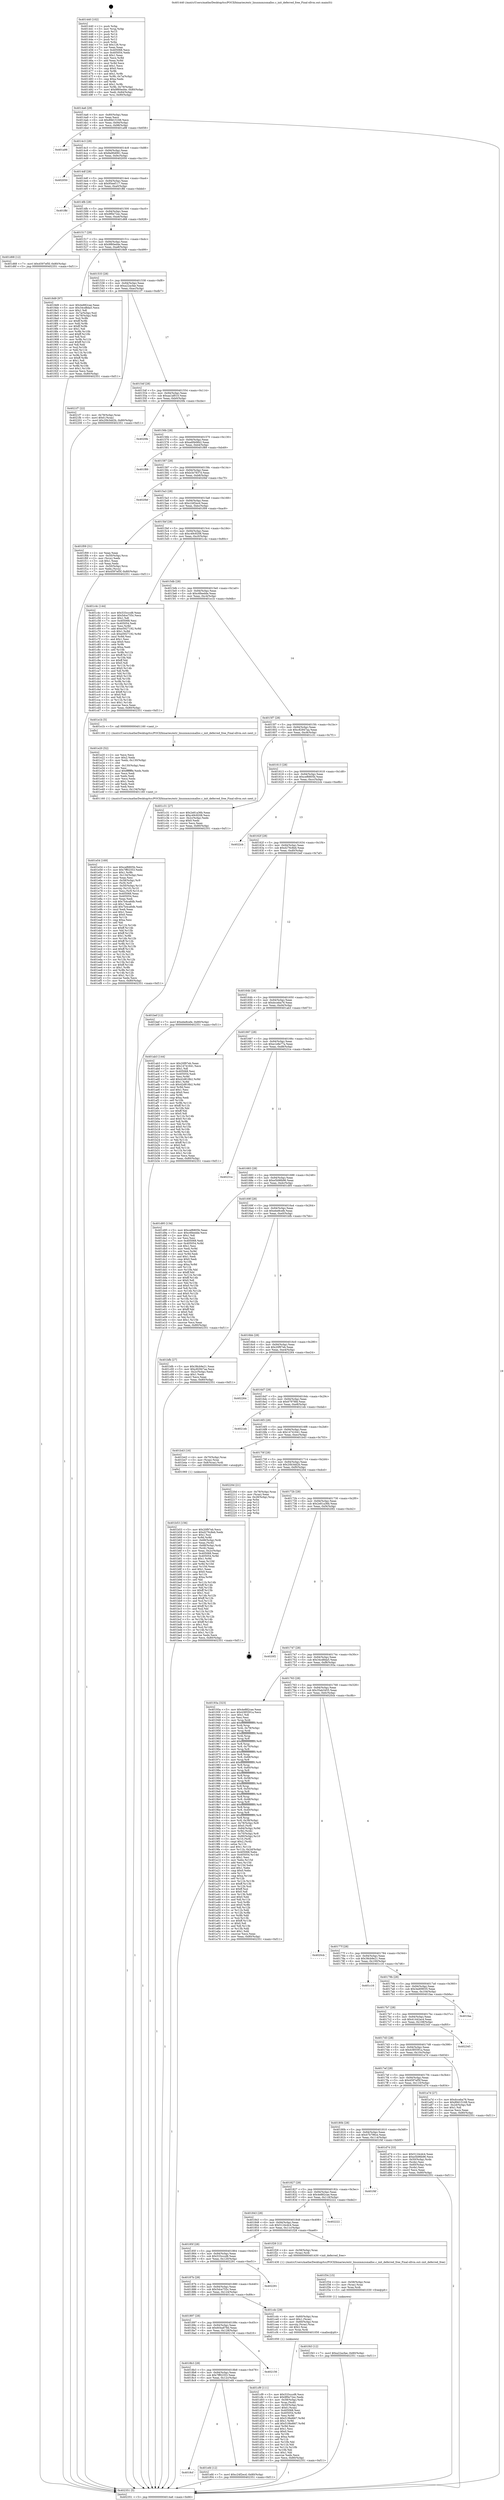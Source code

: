 digraph "0x401440" {
  label = "0x401440 (/mnt/c/Users/mathe/Desktop/tcc/POCII/binaries/extr_linuxmmzsmalloc.c_init_deferred_free_Final-ollvm.out::main(0))"
  labelloc = "t"
  node[shape=record]

  Entry [label="",width=0.3,height=0.3,shape=circle,fillcolor=black,style=filled]
  "0x4014a6" [label="{
     0x4014a6 [29]\l
     | [instrs]\l
     &nbsp;&nbsp;0x4014a6 \<+3\>: mov -0x80(%rbp),%eax\l
     &nbsp;&nbsp;0x4014a9 \<+2\>: mov %eax,%ecx\l
     &nbsp;&nbsp;0x4014ab \<+6\>: sub $0x89d15168,%ecx\l
     &nbsp;&nbsp;0x4014b1 \<+6\>: mov %eax,-0x94(%rbp)\l
     &nbsp;&nbsp;0x4014b7 \<+6\>: mov %ecx,-0x98(%rbp)\l
     &nbsp;&nbsp;0x4014bd \<+6\>: je 0000000000401a98 \<main+0x658\>\l
  }"]
  "0x401a98" [label="{
     0x401a98\l
  }", style=dashed]
  "0x4014c3" [label="{
     0x4014c3 [28]\l
     | [instrs]\l
     &nbsp;&nbsp;0x4014c3 \<+5\>: jmp 00000000004014c8 \<main+0x88\>\l
     &nbsp;&nbsp;0x4014c8 \<+6\>: mov -0x94(%rbp),%eax\l
     &nbsp;&nbsp;0x4014ce \<+5\>: sub $0x8a90d061,%eax\l
     &nbsp;&nbsp;0x4014d3 \<+6\>: mov %eax,-0x9c(%rbp)\l
     &nbsp;&nbsp;0x4014d9 \<+6\>: je 0000000000402050 \<main+0xc10\>\l
  }"]
  Exit [label="",width=0.3,height=0.3,shape=circle,fillcolor=black,style=filled,peripheries=2]
  "0x402050" [label="{
     0x402050\l
  }", style=dashed]
  "0x4014df" [label="{
     0x4014df [28]\l
     | [instrs]\l
     &nbsp;&nbsp;0x4014df \<+5\>: jmp 00000000004014e4 \<main+0xa4\>\l
     &nbsp;&nbsp;0x4014e4 \<+6\>: mov -0x94(%rbp),%eax\l
     &nbsp;&nbsp;0x4014ea \<+5\>: sub $0x95eef117,%eax\l
     &nbsp;&nbsp;0x4014ef \<+6\>: mov %eax,-0xa0(%rbp)\l
     &nbsp;&nbsp;0x4014f5 \<+6\>: je 0000000000401ffd \<main+0xbbd\>\l
  }"]
  "0x401f43" [label="{
     0x401f43 [12]\l
     | [instrs]\l
     &nbsp;&nbsp;0x401f43 \<+7\>: movl $0xa22acfae,-0x80(%rbp)\l
     &nbsp;&nbsp;0x401f4a \<+5\>: jmp 0000000000402351 \<main+0xf11\>\l
  }"]
  "0x401ffd" [label="{
     0x401ffd\l
  }", style=dashed]
  "0x4014fb" [label="{
     0x4014fb [28]\l
     | [instrs]\l
     &nbsp;&nbsp;0x4014fb \<+5\>: jmp 0000000000401500 \<main+0xc0\>\l
     &nbsp;&nbsp;0x401500 \<+6\>: mov -0x94(%rbp),%eax\l
     &nbsp;&nbsp;0x401506 \<+5\>: sub $0x9f0e72ec,%eax\l
     &nbsp;&nbsp;0x40150b \<+6\>: mov %eax,-0xa4(%rbp)\l
     &nbsp;&nbsp;0x401511 \<+6\>: je 0000000000401d68 \<main+0x928\>\l
  }"]
  "0x401f34" [label="{
     0x401f34 [15]\l
     | [instrs]\l
     &nbsp;&nbsp;0x401f34 \<+4\>: mov -0x58(%rbp),%rax\l
     &nbsp;&nbsp;0x401f38 \<+3\>: mov (%rax),%rax\l
     &nbsp;&nbsp;0x401f3b \<+3\>: mov %rax,%rdi\l
     &nbsp;&nbsp;0x401f3e \<+5\>: call 0000000000401030 \<free@plt\>\l
     | [calls]\l
     &nbsp;&nbsp;0x401030 \{1\} (unknown)\l
  }"]
  "0x401d68" [label="{
     0x401d68 [12]\l
     | [instrs]\l
     &nbsp;&nbsp;0x401d68 \<+7\>: movl $0x4597ef5f,-0x80(%rbp)\l
     &nbsp;&nbsp;0x401d6f \<+5\>: jmp 0000000000402351 \<main+0xf11\>\l
  }"]
  "0x401517" [label="{
     0x401517 [28]\l
     | [instrs]\l
     &nbsp;&nbsp;0x401517 \<+5\>: jmp 000000000040151c \<main+0xdc\>\l
     &nbsp;&nbsp;0x40151c \<+6\>: mov -0x94(%rbp),%eax\l
     &nbsp;&nbsp;0x401522 \<+5\>: sub $0x9f60ed4e,%eax\l
     &nbsp;&nbsp;0x401527 \<+6\>: mov %eax,-0xa8(%rbp)\l
     &nbsp;&nbsp;0x40152d \<+6\>: je 00000000004018d9 \<main+0x499\>\l
  }"]
  "0x4018cf" [label="{
     0x4018cf\l
  }", style=dashed]
  "0x4018d9" [label="{
     0x4018d9 [97]\l
     | [instrs]\l
     &nbsp;&nbsp;0x4018d9 \<+5\>: mov $0x4e882cae,%eax\l
     &nbsp;&nbsp;0x4018de \<+5\>: mov $0x34cd8da5,%ecx\l
     &nbsp;&nbsp;0x4018e3 \<+2\>: mov $0x1,%dl\l
     &nbsp;&nbsp;0x4018e5 \<+4\>: mov -0x7a(%rbp),%sil\l
     &nbsp;&nbsp;0x4018e9 \<+4\>: mov -0x79(%rbp),%dil\l
     &nbsp;&nbsp;0x4018ed \<+3\>: mov %sil,%r8b\l
     &nbsp;&nbsp;0x4018f0 \<+4\>: xor $0xff,%r8b\l
     &nbsp;&nbsp;0x4018f4 \<+3\>: mov %dil,%r9b\l
     &nbsp;&nbsp;0x4018f7 \<+4\>: xor $0xff,%r9b\l
     &nbsp;&nbsp;0x4018fb \<+3\>: xor $0x1,%dl\l
     &nbsp;&nbsp;0x4018fe \<+3\>: mov %r8b,%r10b\l
     &nbsp;&nbsp;0x401901 \<+4\>: and $0xff,%r10b\l
     &nbsp;&nbsp;0x401905 \<+3\>: and %dl,%sil\l
     &nbsp;&nbsp;0x401908 \<+3\>: mov %r9b,%r11b\l
     &nbsp;&nbsp;0x40190b \<+4\>: and $0xff,%r11b\l
     &nbsp;&nbsp;0x40190f \<+3\>: and %dl,%dil\l
     &nbsp;&nbsp;0x401912 \<+3\>: or %sil,%r10b\l
     &nbsp;&nbsp;0x401915 \<+3\>: or %dil,%r11b\l
     &nbsp;&nbsp;0x401918 \<+3\>: xor %r11b,%r10b\l
     &nbsp;&nbsp;0x40191b \<+3\>: or %r9b,%r8b\l
     &nbsp;&nbsp;0x40191e \<+4\>: xor $0xff,%r8b\l
     &nbsp;&nbsp;0x401922 \<+3\>: or $0x1,%dl\l
     &nbsp;&nbsp;0x401925 \<+3\>: and %dl,%r8b\l
     &nbsp;&nbsp;0x401928 \<+3\>: or %r8b,%r10b\l
     &nbsp;&nbsp;0x40192b \<+4\>: test $0x1,%r10b\l
     &nbsp;&nbsp;0x40192f \<+3\>: cmovne %ecx,%eax\l
     &nbsp;&nbsp;0x401932 \<+3\>: mov %eax,-0x80(%rbp)\l
     &nbsp;&nbsp;0x401935 \<+5\>: jmp 0000000000402351 \<main+0xf11\>\l
  }"]
  "0x401533" [label="{
     0x401533 [28]\l
     | [instrs]\l
     &nbsp;&nbsp;0x401533 \<+5\>: jmp 0000000000401538 \<main+0xf8\>\l
     &nbsp;&nbsp;0x401538 \<+6\>: mov -0x94(%rbp),%eax\l
     &nbsp;&nbsp;0x40153e \<+5\>: sub $0xa22acfae,%eax\l
     &nbsp;&nbsp;0x401543 \<+6\>: mov %eax,-0xac(%rbp)\l
     &nbsp;&nbsp;0x401549 \<+6\>: je 00000000004021f7 \<main+0xdb7\>\l
  }"]
  "0x402351" [label="{
     0x402351 [5]\l
     | [instrs]\l
     &nbsp;&nbsp;0x402351 \<+5\>: jmp 00000000004014a6 \<main+0x66\>\l
  }"]
  "0x401440" [label="{
     0x401440 [102]\l
     | [instrs]\l
     &nbsp;&nbsp;0x401440 \<+1\>: push %rbp\l
     &nbsp;&nbsp;0x401441 \<+3\>: mov %rsp,%rbp\l
     &nbsp;&nbsp;0x401444 \<+2\>: push %r15\l
     &nbsp;&nbsp;0x401446 \<+2\>: push %r14\l
     &nbsp;&nbsp;0x401448 \<+2\>: push %r13\l
     &nbsp;&nbsp;0x40144a \<+2\>: push %r12\l
     &nbsp;&nbsp;0x40144c \<+1\>: push %rbx\l
     &nbsp;&nbsp;0x40144d \<+7\>: sub $0x128,%rsp\l
     &nbsp;&nbsp;0x401454 \<+2\>: xor %eax,%eax\l
     &nbsp;&nbsp;0x401456 \<+7\>: mov 0x405068,%ecx\l
     &nbsp;&nbsp;0x40145d \<+7\>: mov 0x405054,%edx\l
     &nbsp;&nbsp;0x401464 \<+3\>: sub $0x1,%eax\l
     &nbsp;&nbsp;0x401467 \<+3\>: mov %ecx,%r8d\l
     &nbsp;&nbsp;0x40146a \<+3\>: add %eax,%r8d\l
     &nbsp;&nbsp;0x40146d \<+4\>: imul %r8d,%ecx\l
     &nbsp;&nbsp;0x401471 \<+3\>: and $0x1,%ecx\l
     &nbsp;&nbsp;0x401474 \<+3\>: cmp $0x0,%ecx\l
     &nbsp;&nbsp;0x401477 \<+4\>: sete %r9b\l
     &nbsp;&nbsp;0x40147b \<+4\>: and $0x1,%r9b\l
     &nbsp;&nbsp;0x40147f \<+4\>: mov %r9b,-0x7a(%rbp)\l
     &nbsp;&nbsp;0x401483 \<+3\>: cmp $0xa,%edx\l
     &nbsp;&nbsp;0x401486 \<+4\>: setl %r9b\l
     &nbsp;&nbsp;0x40148a \<+4\>: and $0x1,%r9b\l
     &nbsp;&nbsp;0x40148e \<+4\>: mov %r9b,-0x79(%rbp)\l
     &nbsp;&nbsp;0x401492 \<+7\>: movl $0x9f60ed4e,-0x80(%rbp)\l
     &nbsp;&nbsp;0x401499 \<+6\>: mov %edi,-0x84(%rbp)\l
     &nbsp;&nbsp;0x40149f \<+7\>: mov %rsi,-0x90(%rbp)\l
  }"]
  "0x401efd" [label="{
     0x401efd [12]\l
     | [instrs]\l
     &nbsp;&nbsp;0x401efd \<+7\>: movl $0xc24f2ecd,-0x80(%rbp)\l
     &nbsp;&nbsp;0x401f04 \<+5\>: jmp 0000000000402351 \<main+0xf11\>\l
  }"]
  "0x4021f7" [label="{
     0x4021f7 [22]\l
     | [instrs]\l
     &nbsp;&nbsp;0x4021f7 \<+4\>: mov -0x78(%rbp),%rax\l
     &nbsp;&nbsp;0x4021fb \<+6\>: movl $0x0,(%rax)\l
     &nbsp;&nbsp;0x402201 \<+7\>: movl $0x20b3dd2b,-0x80(%rbp)\l
     &nbsp;&nbsp;0x402208 \<+5\>: jmp 0000000000402351 \<main+0xf11\>\l
  }"]
  "0x40154f" [label="{
     0x40154f [28]\l
     | [instrs]\l
     &nbsp;&nbsp;0x40154f \<+5\>: jmp 0000000000401554 \<main+0x114\>\l
     &nbsp;&nbsp;0x401554 \<+6\>: mov -0x94(%rbp),%eax\l
     &nbsp;&nbsp;0x40155a \<+5\>: sub $0xaa1af010,%eax\l
     &nbsp;&nbsp;0x40155f \<+6\>: mov %eax,-0xb0(%rbp)\l
     &nbsp;&nbsp;0x401565 \<+6\>: je 00000000004020fe \<main+0xcbe\>\l
  }"]
  "0x4018b3" [label="{
     0x4018b3 [28]\l
     | [instrs]\l
     &nbsp;&nbsp;0x4018b3 \<+5\>: jmp 00000000004018b8 \<main+0x478\>\l
     &nbsp;&nbsp;0x4018b8 \<+6\>: mov -0x94(%rbp),%eax\l
     &nbsp;&nbsp;0x4018be \<+5\>: sub $0x7ff02353,%eax\l
     &nbsp;&nbsp;0x4018c3 \<+6\>: mov %eax,-0x12c(%rbp)\l
     &nbsp;&nbsp;0x4018c9 \<+6\>: je 0000000000401efd \<main+0xabd\>\l
  }"]
  "0x4020fe" [label="{
     0x4020fe\l
  }", style=dashed]
  "0x40156b" [label="{
     0x40156b [28]\l
     | [instrs]\l
     &nbsp;&nbsp;0x40156b \<+5\>: jmp 0000000000401570 \<main+0x130\>\l
     &nbsp;&nbsp;0x401570 \<+6\>: mov -0x94(%rbp),%eax\l
     &nbsp;&nbsp;0x401576 \<+5\>: sub $0xad0b06b2,%eax\l
     &nbsp;&nbsp;0x40157b \<+6\>: mov %eax,-0xb4(%rbp)\l
     &nbsp;&nbsp;0x401581 \<+6\>: je 0000000000401f89 \<main+0xb49\>\l
  }"]
  "0x402156" [label="{
     0x402156\l
  }", style=dashed]
  "0x401f89" [label="{
     0x401f89\l
  }", style=dashed]
  "0x401587" [label="{
     0x401587 [28]\l
     | [instrs]\l
     &nbsp;&nbsp;0x401587 \<+5\>: jmp 000000000040158c \<main+0x14c\>\l
     &nbsp;&nbsp;0x40158c \<+6\>: mov -0x94(%rbp),%eax\l
     &nbsp;&nbsp;0x401592 \<+5\>: sub $0xb3e7837d,%eax\l
     &nbsp;&nbsp;0x401597 \<+6\>: mov %eax,-0xb8(%rbp)\l
     &nbsp;&nbsp;0x40159d \<+6\>: je 00000000004020bf \<main+0xc7f\>\l
  }"]
  "0x401e54" [label="{
     0x401e54 [169]\l
     | [instrs]\l
     &nbsp;&nbsp;0x401e54 \<+5\>: mov $0xcef6805b,%ecx\l
     &nbsp;&nbsp;0x401e59 \<+5\>: mov $0x7ff02353,%edx\l
     &nbsp;&nbsp;0x401e5e \<+3\>: mov $0x1,%r8b\l
     &nbsp;&nbsp;0x401e61 \<+6\>: mov -0x134(%rbp),%esi\l
     &nbsp;&nbsp;0x401e67 \<+3\>: imul %eax,%esi\l
     &nbsp;&nbsp;0x401e6a \<+4\>: mov -0x58(%rbp),%r9\l
     &nbsp;&nbsp;0x401e6e \<+3\>: mov (%r9),%r9\l
     &nbsp;&nbsp;0x401e71 \<+4\>: mov -0x50(%rbp),%r10\l
     &nbsp;&nbsp;0x401e75 \<+3\>: movslq (%r10),%r10\l
     &nbsp;&nbsp;0x401e78 \<+4\>: mov %esi,(%r9,%r10,4)\l
     &nbsp;&nbsp;0x401e7c \<+7\>: mov 0x405068,%eax\l
     &nbsp;&nbsp;0x401e83 \<+7\>: mov 0x405054,%esi\l
     &nbsp;&nbsp;0x401e8a \<+2\>: mov %eax,%edi\l
     &nbsp;&nbsp;0x401e8c \<+6\>: sub $0x7b4ca6db,%edi\l
     &nbsp;&nbsp;0x401e92 \<+3\>: sub $0x1,%edi\l
     &nbsp;&nbsp;0x401e95 \<+6\>: add $0x7b4ca6db,%edi\l
     &nbsp;&nbsp;0x401e9b \<+3\>: imul %edi,%eax\l
     &nbsp;&nbsp;0x401e9e \<+3\>: and $0x1,%eax\l
     &nbsp;&nbsp;0x401ea1 \<+3\>: cmp $0x0,%eax\l
     &nbsp;&nbsp;0x401ea4 \<+4\>: sete %r11b\l
     &nbsp;&nbsp;0x401ea8 \<+3\>: cmp $0xa,%esi\l
     &nbsp;&nbsp;0x401eab \<+3\>: setl %bl\l
     &nbsp;&nbsp;0x401eae \<+3\>: mov %r11b,%r14b\l
     &nbsp;&nbsp;0x401eb1 \<+4\>: xor $0xff,%r14b\l
     &nbsp;&nbsp;0x401eb5 \<+3\>: mov %bl,%r15b\l
     &nbsp;&nbsp;0x401eb8 \<+4\>: xor $0xff,%r15b\l
     &nbsp;&nbsp;0x401ebc \<+4\>: xor $0x1,%r8b\l
     &nbsp;&nbsp;0x401ec0 \<+3\>: mov %r14b,%r12b\l
     &nbsp;&nbsp;0x401ec3 \<+4\>: and $0xff,%r12b\l
     &nbsp;&nbsp;0x401ec7 \<+3\>: and %r8b,%r11b\l
     &nbsp;&nbsp;0x401eca \<+3\>: mov %r15b,%r13b\l
     &nbsp;&nbsp;0x401ecd \<+4\>: and $0xff,%r13b\l
     &nbsp;&nbsp;0x401ed1 \<+3\>: and %r8b,%bl\l
     &nbsp;&nbsp;0x401ed4 \<+3\>: or %r11b,%r12b\l
     &nbsp;&nbsp;0x401ed7 \<+3\>: or %bl,%r13b\l
     &nbsp;&nbsp;0x401eda \<+3\>: xor %r13b,%r12b\l
     &nbsp;&nbsp;0x401edd \<+3\>: or %r15b,%r14b\l
     &nbsp;&nbsp;0x401ee0 \<+4\>: xor $0xff,%r14b\l
     &nbsp;&nbsp;0x401ee4 \<+4\>: or $0x1,%r8b\l
     &nbsp;&nbsp;0x401ee8 \<+3\>: and %r8b,%r14b\l
     &nbsp;&nbsp;0x401eeb \<+3\>: or %r14b,%r12b\l
     &nbsp;&nbsp;0x401eee \<+4\>: test $0x1,%r12b\l
     &nbsp;&nbsp;0x401ef2 \<+3\>: cmovne %edx,%ecx\l
     &nbsp;&nbsp;0x401ef5 \<+3\>: mov %ecx,-0x80(%rbp)\l
     &nbsp;&nbsp;0x401ef8 \<+5\>: jmp 0000000000402351 \<main+0xf11\>\l
  }"]
  "0x4020bf" [label="{
     0x4020bf\l
  }", style=dashed]
  "0x4015a3" [label="{
     0x4015a3 [28]\l
     | [instrs]\l
     &nbsp;&nbsp;0x4015a3 \<+5\>: jmp 00000000004015a8 \<main+0x168\>\l
     &nbsp;&nbsp;0x4015a8 \<+6\>: mov -0x94(%rbp),%eax\l
     &nbsp;&nbsp;0x4015ae \<+5\>: sub $0xc24f2ecd,%eax\l
     &nbsp;&nbsp;0x4015b3 \<+6\>: mov %eax,-0xbc(%rbp)\l
     &nbsp;&nbsp;0x4015b9 \<+6\>: je 0000000000401f09 \<main+0xac9\>\l
  }"]
  "0x401e20" [label="{
     0x401e20 [52]\l
     | [instrs]\l
     &nbsp;&nbsp;0x401e20 \<+2\>: xor %ecx,%ecx\l
     &nbsp;&nbsp;0x401e22 \<+5\>: mov $0x2,%edx\l
     &nbsp;&nbsp;0x401e27 \<+6\>: mov %edx,-0x130(%rbp)\l
     &nbsp;&nbsp;0x401e2d \<+1\>: cltd\l
     &nbsp;&nbsp;0x401e2e \<+6\>: mov -0x130(%rbp),%esi\l
     &nbsp;&nbsp;0x401e34 \<+2\>: idiv %esi\l
     &nbsp;&nbsp;0x401e36 \<+6\>: imul $0xfffffffe,%edx,%edx\l
     &nbsp;&nbsp;0x401e3c \<+2\>: mov %ecx,%edi\l
     &nbsp;&nbsp;0x401e3e \<+2\>: sub %edx,%edi\l
     &nbsp;&nbsp;0x401e40 \<+2\>: mov %ecx,%edx\l
     &nbsp;&nbsp;0x401e42 \<+3\>: sub $0x1,%edx\l
     &nbsp;&nbsp;0x401e45 \<+2\>: add %edx,%edi\l
     &nbsp;&nbsp;0x401e47 \<+2\>: sub %edi,%ecx\l
     &nbsp;&nbsp;0x401e49 \<+6\>: mov %ecx,-0x134(%rbp)\l
     &nbsp;&nbsp;0x401e4f \<+5\>: call 0000000000401160 \<next_i\>\l
     | [calls]\l
     &nbsp;&nbsp;0x401160 \{1\} (/mnt/c/Users/mathe/Desktop/tcc/POCII/binaries/extr_linuxmmzsmalloc.c_init_deferred_free_Final-ollvm.out::next_i)\l
  }"]
  "0x401f09" [label="{
     0x401f09 [31]\l
     | [instrs]\l
     &nbsp;&nbsp;0x401f09 \<+2\>: xor %eax,%eax\l
     &nbsp;&nbsp;0x401f0b \<+4\>: mov -0x50(%rbp),%rcx\l
     &nbsp;&nbsp;0x401f0f \<+2\>: mov (%rcx),%edx\l
     &nbsp;&nbsp;0x401f11 \<+3\>: sub $0x1,%eax\l
     &nbsp;&nbsp;0x401f14 \<+2\>: sub %eax,%edx\l
     &nbsp;&nbsp;0x401f16 \<+4\>: mov -0x50(%rbp),%rcx\l
     &nbsp;&nbsp;0x401f1a \<+2\>: mov %edx,(%rcx)\l
     &nbsp;&nbsp;0x401f1c \<+7\>: movl $0x4597ef5f,-0x80(%rbp)\l
     &nbsp;&nbsp;0x401f23 \<+5\>: jmp 0000000000402351 \<main+0xf11\>\l
  }"]
  "0x4015bf" [label="{
     0x4015bf [28]\l
     | [instrs]\l
     &nbsp;&nbsp;0x4015bf \<+5\>: jmp 00000000004015c4 \<main+0x184\>\l
     &nbsp;&nbsp;0x4015c4 \<+6\>: mov -0x94(%rbp),%eax\l
     &nbsp;&nbsp;0x4015ca \<+5\>: sub $0xc49c9208,%eax\l
     &nbsp;&nbsp;0x4015cf \<+6\>: mov %eax,-0xc0(%rbp)\l
     &nbsp;&nbsp;0x4015d5 \<+6\>: je 0000000000401c4c \<main+0x80c\>\l
  }"]
  "0x401cf9" [label="{
     0x401cf9 [111]\l
     | [instrs]\l
     &nbsp;&nbsp;0x401cf9 \<+5\>: mov $0x533cccd8,%ecx\l
     &nbsp;&nbsp;0x401cfe \<+5\>: mov $0x9f0e72ec,%edx\l
     &nbsp;&nbsp;0x401d03 \<+4\>: mov -0x58(%rbp),%rdi\l
     &nbsp;&nbsp;0x401d07 \<+3\>: mov %rax,(%rdi)\l
     &nbsp;&nbsp;0x401d0a \<+4\>: mov -0x50(%rbp),%rax\l
     &nbsp;&nbsp;0x401d0e \<+6\>: movl $0x0,(%rax)\l
     &nbsp;&nbsp;0x401d14 \<+7\>: mov 0x405068,%esi\l
     &nbsp;&nbsp;0x401d1b \<+8\>: mov 0x405054,%r8d\l
     &nbsp;&nbsp;0x401d23 \<+3\>: mov %esi,%r9d\l
     &nbsp;&nbsp;0x401d26 \<+7\>: sub $0x519bd667,%r9d\l
     &nbsp;&nbsp;0x401d2d \<+4\>: sub $0x1,%r9d\l
     &nbsp;&nbsp;0x401d31 \<+7\>: add $0x519bd667,%r9d\l
     &nbsp;&nbsp;0x401d38 \<+4\>: imul %r9d,%esi\l
     &nbsp;&nbsp;0x401d3c \<+3\>: and $0x1,%esi\l
     &nbsp;&nbsp;0x401d3f \<+3\>: cmp $0x0,%esi\l
     &nbsp;&nbsp;0x401d42 \<+4\>: sete %r10b\l
     &nbsp;&nbsp;0x401d46 \<+4\>: cmp $0xa,%r8d\l
     &nbsp;&nbsp;0x401d4a \<+4\>: setl %r11b\l
     &nbsp;&nbsp;0x401d4e \<+3\>: mov %r10b,%bl\l
     &nbsp;&nbsp;0x401d51 \<+3\>: and %r11b,%bl\l
     &nbsp;&nbsp;0x401d54 \<+3\>: xor %r11b,%r10b\l
     &nbsp;&nbsp;0x401d57 \<+3\>: or %r10b,%bl\l
     &nbsp;&nbsp;0x401d5a \<+3\>: test $0x1,%bl\l
     &nbsp;&nbsp;0x401d5d \<+3\>: cmovne %edx,%ecx\l
     &nbsp;&nbsp;0x401d60 \<+3\>: mov %ecx,-0x80(%rbp)\l
     &nbsp;&nbsp;0x401d63 \<+5\>: jmp 0000000000402351 \<main+0xf11\>\l
  }"]
  "0x401c4c" [label="{
     0x401c4c [144]\l
     | [instrs]\l
     &nbsp;&nbsp;0x401c4c \<+5\>: mov $0x533cccd8,%eax\l
     &nbsp;&nbsp;0x401c51 \<+5\>: mov $0x5dce755c,%ecx\l
     &nbsp;&nbsp;0x401c56 \<+2\>: mov $0x1,%dl\l
     &nbsp;&nbsp;0x401c58 \<+7\>: mov 0x405068,%esi\l
     &nbsp;&nbsp;0x401c5f \<+7\>: mov 0x405054,%edi\l
     &nbsp;&nbsp;0x401c66 \<+3\>: mov %esi,%r8d\l
     &nbsp;&nbsp;0x401c69 \<+7\>: add $0xe5927192,%r8d\l
     &nbsp;&nbsp;0x401c70 \<+4\>: sub $0x1,%r8d\l
     &nbsp;&nbsp;0x401c74 \<+7\>: sub $0xe5927192,%r8d\l
     &nbsp;&nbsp;0x401c7b \<+4\>: imul %r8d,%esi\l
     &nbsp;&nbsp;0x401c7f \<+3\>: and $0x1,%esi\l
     &nbsp;&nbsp;0x401c82 \<+3\>: cmp $0x0,%esi\l
     &nbsp;&nbsp;0x401c85 \<+4\>: sete %r9b\l
     &nbsp;&nbsp;0x401c89 \<+3\>: cmp $0xa,%edi\l
     &nbsp;&nbsp;0x401c8c \<+4\>: setl %r10b\l
     &nbsp;&nbsp;0x401c90 \<+3\>: mov %r9b,%r11b\l
     &nbsp;&nbsp;0x401c93 \<+4\>: xor $0xff,%r11b\l
     &nbsp;&nbsp;0x401c97 \<+3\>: mov %r10b,%bl\l
     &nbsp;&nbsp;0x401c9a \<+3\>: xor $0xff,%bl\l
     &nbsp;&nbsp;0x401c9d \<+3\>: xor $0x0,%dl\l
     &nbsp;&nbsp;0x401ca0 \<+3\>: mov %r11b,%r14b\l
     &nbsp;&nbsp;0x401ca3 \<+4\>: and $0x0,%r14b\l
     &nbsp;&nbsp;0x401ca7 \<+3\>: and %dl,%r9b\l
     &nbsp;&nbsp;0x401caa \<+3\>: mov %bl,%r15b\l
     &nbsp;&nbsp;0x401cad \<+4\>: and $0x0,%r15b\l
     &nbsp;&nbsp;0x401cb1 \<+3\>: and %dl,%r10b\l
     &nbsp;&nbsp;0x401cb4 \<+3\>: or %r9b,%r14b\l
     &nbsp;&nbsp;0x401cb7 \<+3\>: or %r10b,%r15b\l
     &nbsp;&nbsp;0x401cba \<+3\>: xor %r15b,%r14b\l
     &nbsp;&nbsp;0x401cbd \<+3\>: or %bl,%r11b\l
     &nbsp;&nbsp;0x401cc0 \<+4\>: xor $0xff,%r11b\l
     &nbsp;&nbsp;0x401cc4 \<+3\>: or $0x0,%dl\l
     &nbsp;&nbsp;0x401cc7 \<+3\>: and %dl,%r11b\l
     &nbsp;&nbsp;0x401cca \<+3\>: or %r11b,%r14b\l
     &nbsp;&nbsp;0x401ccd \<+4\>: test $0x1,%r14b\l
     &nbsp;&nbsp;0x401cd1 \<+3\>: cmovne %ecx,%eax\l
     &nbsp;&nbsp;0x401cd4 \<+3\>: mov %eax,-0x80(%rbp)\l
     &nbsp;&nbsp;0x401cd7 \<+5\>: jmp 0000000000402351 \<main+0xf11\>\l
  }"]
  "0x4015db" [label="{
     0x4015db [28]\l
     | [instrs]\l
     &nbsp;&nbsp;0x4015db \<+5\>: jmp 00000000004015e0 \<main+0x1a0\>\l
     &nbsp;&nbsp;0x4015e0 \<+6\>: mov -0x94(%rbp),%eax\l
     &nbsp;&nbsp;0x4015e6 \<+5\>: sub $0xc6feedde,%eax\l
     &nbsp;&nbsp;0x4015eb \<+6\>: mov %eax,-0xc4(%rbp)\l
     &nbsp;&nbsp;0x4015f1 \<+6\>: je 0000000000401e1b \<main+0x9db\>\l
  }"]
  "0x401897" [label="{
     0x401897 [28]\l
     | [instrs]\l
     &nbsp;&nbsp;0x401897 \<+5\>: jmp 000000000040189c \<main+0x45c\>\l
     &nbsp;&nbsp;0x40189c \<+6\>: mov -0x94(%rbp),%eax\l
     &nbsp;&nbsp;0x4018a2 \<+5\>: sub $0x604a878d,%eax\l
     &nbsp;&nbsp;0x4018a7 \<+6\>: mov %eax,-0x128(%rbp)\l
     &nbsp;&nbsp;0x4018ad \<+6\>: je 0000000000402156 \<main+0xd16\>\l
  }"]
  "0x401e1b" [label="{
     0x401e1b [5]\l
     | [instrs]\l
     &nbsp;&nbsp;0x401e1b \<+5\>: call 0000000000401160 \<next_i\>\l
     | [calls]\l
     &nbsp;&nbsp;0x401160 \{1\} (/mnt/c/Users/mathe/Desktop/tcc/POCII/binaries/extr_linuxmmzsmalloc.c_init_deferred_free_Final-ollvm.out::next_i)\l
  }"]
  "0x4015f7" [label="{
     0x4015f7 [28]\l
     | [instrs]\l
     &nbsp;&nbsp;0x4015f7 \<+5\>: jmp 00000000004015fc \<main+0x1bc\>\l
     &nbsp;&nbsp;0x4015fc \<+6\>: mov -0x94(%rbp),%eax\l
     &nbsp;&nbsp;0x401602 \<+5\>: sub $0xc82947aa,%eax\l
     &nbsp;&nbsp;0x401607 \<+6\>: mov %eax,-0xc8(%rbp)\l
     &nbsp;&nbsp;0x40160d \<+6\>: je 0000000000401c31 \<main+0x7f1\>\l
  }"]
  "0x401cdc" [label="{
     0x401cdc [29]\l
     | [instrs]\l
     &nbsp;&nbsp;0x401cdc \<+4\>: mov -0x60(%rbp),%rax\l
     &nbsp;&nbsp;0x401ce0 \<+6\>: movl $0x1,(%rax)\l
     &nbsp;&nbsp;0x401ce6 \<+4\>: mov -0x60(%rbp),%rax\l
     &nbsp;&nbsp;0x401cea \<+3\>: movslq (%rax),%rax\l
     &nbsp;&nbsp;0x401ced \<+4\>: shl $0x2,%rax\l
     &nbsp;&nbsp;0x401cf1 \<+3\>: mov %rax,%rdi\l
     &nbsp;&nbsp;0x401cf4 \<+5\>: call 0000000000401050 \<malloc@plt\>\l
     | [calls]\l
     &nbsp;&nbsp;0x401050 \{1\} (unknown)\l
  }"]
  "0x401c31" [label="{
     0x401c31 [27]\l
     | [instrs]\l
     &nbsp;&nbsp;0x401c31 \<+5\>: mov $0x2e81a36b,%eax\l
     &nbsp;&nbsp;0x401c36 \<+5\>: mov $0xc49c9208,%ecx\l
     &nbsp;&nbsp;0x401c3b \<+3\>: mov -0x2c(%rbp),%edx\l
     &nbsp;&nbsp;0x401c3e \<+3\>: cmp $0x0,%edx\l
     &nbsp;&nbsp;0x401c41 \<+3\>: cmove %ecx,%eax\l
     &nbsp;&nbsp;0x401c44 \<+3\>: mov %eax,-0x80(%rbp)\l
     &nbsp;&nbsp;0x401c47 \<+5\>: jmp 0000000000402351 \<main+0xf11\>\l
  }"]
  "0x401613" [label="{
     0x401613 [28]\l
     | [instrs]\l
     &nbsp;&nbsp;0x401613 \<+5\>: jmp 0000000000401618 \<main+0x1d8\>\l
     &nbsp;&nbsp;0x401618 \<+6\>: mov -0x94(%rbp),%eax\l
     &nbsp;&nbsp;0x40161e \<+5\>: sub $0xcef6805b,%eax\l
     &nbsp;&nbsp;0x401623 \<+6\>: mov %eax,-0xcc(%rbp)\l
     &nbsp;&nbsp;0x401629 \<+6\>: je 00000000004022cb \<main+0xe8b\>\l
  }"]
  "0x40187b" [label="{
     0x40187b [28]\l
     | [instrs]\l
     &nbsp;&nbsp;0x40187b \<+5\>: jmp 0000000000401880 \<main+0x440\>\l
     &nbsp;&nbsp;0x401880 \<+6\>: mov -0x94(%rbp),%eax\l
     &nbsp;&nbsp;0x401886 \<+5\>: sub $0x5dce755c,%eax\l
     &nbsp;&nbsp;0x40188b \<+6\>: mov %eax,-0x124(%rbp)\l
     &nbsp;&nbsp;0x401891 \<+6\>: je 0000000000401cdc \<main+0x89c\>\l
  }"]
  "0x4022cb" [label="{
     0x4022cb\l
  }", style=dashed]
  "0x40162f" [label="{
     0x40162f [28]\l
     | [instrs]\l
     &nbsp;&nbsp;0x40162f \<+5\>: jmp 0000000000401634 \<main+0x1f4\>\l
     &nbsp;&nbsp;0x401634 \<+6\>: mov -0x94(%rbp),%eax\l
     &nbsp;&nbsp;0x40163a \<+5\>: sub $0xd276c8eb,%eax\l
     &nbsp;&nbsp;0x40163f \<+6\>: mov %eax,-0xd0(%rbp)\l
     &nbsp;&nbsp;0x401645 \<+6\>: je 0000000000401bef \<main+0x7af\>\l
  }"]
  "0x402291" [label="{
     0x402291\l
  }", style=dashed]
  "0x401bef" [label="{
     0x401bef [12]\l
     | [instrs]\l
     &nbsp;&nbsp;0x401bef \<+7\>: movl $0xebe8cefe,-0x80(%rbp)\l
     &nbsp;&nbsp;0x401bf6 \<+5\>: jmp 0000000000402351 \<main+0xf11\>\l
  }"]
  "0x40164b" [label="{
     0x40164b [28]\l
     | [instrs]\l
     &nbsp;&nbsp;0x40164b \<+5\>: jmp 0000000000401650 \<main+0x210\>\l
     &nbsp;&nbsp;0x401650 \<+6\>: mov -0x94(%rbp),%eax\l
     &nbsp;&nbsp;0x401656 \<+5\>: sub $0xdcceba76,%eax\l
     &nbsp;&nbsp;0x40165b \<+6\>: mov %eax,-0xd4(%rbp)\l
     &nbsp;&nbsp;0x401661 \<+6\>: je 0000000000401ab3 \<main+0x673\>\l
  }"]
  "0x40185f" [label="{
     0x40185f [28]\l
     | [instrs]\l
     &nbsp;&nbsp;0x40185f \<+5\>: jmp 0000000000401864 \<main+0x424\>\l
     &nbsp;&nbsp;0x401864 \<+6\>: mov -0x94(%rbp),%eax\l
     &nbsp;&nbsp;0x40186a \<+5\>: sub $0x533cccd8,%eax\l
     &nbsp;&nbsp;0x40186f \<+6\>: mov %eax,-0x120(%rbp)\l
     &nbsp;&nbsp;0x401875 \<+6\>: je 0000000000402291 \<main+0xe51\>\l
  }"]
  "0x401ab3" [label="{
     0x401ab3 [144]\l
     | [instrs]\l
     &nbsp;&nbsp;0x401ab3 \<+5\>: mov $0x20f97eb,%eax\l
     &nbsp;&nbsp;0x401ab8 \<+5\>: mov $0x14741641,%ecx\l
     &nbsp;&nbsp;0x401abd \<+2\>: mov $0x1,%dl\l
     &nbsp;&nbsp;0x401abf \<+7\>: mov 0x405068,%esi\l
     &nbsp;&nbsp;0x401ac6 \<+7\>: mov 0x405054,%edi\l
     &nbsp;&nbsp;0x401acd \<+3\>: mov %esi,%r8d\l
     &nbsp;&nbsp;0x401ad0 \<+7\>: add $0x42d818b2,%r8d\l
     &nbsp;&nbsp;0x401ad7 \<+4\>: sub $0x1,%r8d\l
     &nbsp;&nbsp;0x401adb \<+7\>: sub $0x42d818b2,%r8d\l
     &nbsp;&nbsp;0x401ae2 \<+4\>: imul %r8d,%esi\l
     &nbsp;&nbsp;0x401ae6 \<+3\>: and $0x1,%esi\l
     &nbsp;&nbsp;0x401ae9 \<+3\>: cmp $0x0,%esi\l
     &nbsp;&nbsp;0x401aec \<+4\>: sete %r9b\l
     &nbsp;&nbsp;0x401af0 \<+3\>: cmp $0xa,%edi\l
     &nbsp;&nbsp;0x401af3 \<+4\>: setl %r10b\l
     &nbsp;&nbsp;0x401af7 \<+3\>: mov %r9b,%r11b\l
     &nbsp;&nbsp;0x401afa \<+4\>: xor $0xff,%r11b\l
     &nbsp;&nbsp;0x401afe \<+3\>: mov %r10b,%bl\l
     &nbsp;&nbsp;0x401b01 \<+3\>: xor $0xff,%bl\l
     &nbsp;&nbsp;0x401b04 \<+3\>: xor $0x0,%dl\l
     &nbsp;&nbsp;0x401b07 \<+3\>: mov %r11b,%r14b\l
     &nbsp;&nbsp;0x401b0a \<+4\>: and $0x0,%r14b\l
     &nbsp;&nbsp;0x401b0e \<+3\>: and %dl,%r9b\l
     &nbsp;&nbsp;0x401b11 \<+3\>: mov %bl,%r15b\l
     &nbsp;&nbsp;0x401b14 \<+4\>: and $0x0,%r15b\l
     &nbsp;&nbsp;0x401b18 \<+3\>: and %dl,%r10b\l
     &nbsp;&nbsp;0x401b1b \<+3\>: or %r9b,%r14b\l
     &nbsp;&nbsp;0x401b1e \<+3\>: or %r10b,%r15b\l
     &nbsp;&nbsp;0x401b21 \<+3\>: xor %r15b,%r14b\l
     &nbsp;&nbsp;0x401b24 \<+3\>: or %bl,%r11b\l
     &nbsp;&nbsp;0x401b27 \<+4\>: xor $0xff,%r11b\l
     &nbsp;&nbsp;0x401b2b \<+3\>: or $0x0,%dl\l
     &nbsp;&nbsp;0x401b2e \<+3\>: and %dl,%r11b\l
     &nbsp;&nbsp;0x401b31 \<+3\>: or %r11b,%r14b\l
     &nbsp;&nbsp;0x401b34 \<+4\>: test $0x1,%r14b\l
     &nbsp;&nbsp;0x401b38 \<+3\>: cmovne %ecx,%eax\l
     &nbsp;&nbsp;0x401b3b \<+3\>: mov %eax,-0x80(%rbp)\l
     &nbsp;&nbsp;0x401b3e \<+5\>: jmp 0000000000402351 \<main+0xf11\>\l
  }"]
  "0x401667" [label="{
     0x401667 [28]\l
     | [instrs]\l
     &nbsp;&nbsp;0x401667 \<+5\>: jmp 000000000040166c \<main+0x22c\>\l
     &nbsp;&nbsp;0x40166c \<+6\>: mov -0x94(%rbp),%eax\l
     &nbsp;&nbsp;0x401672 \<+5\>: sub $0xe1e8e77a,%eax\l
     &nbsp;&nbsp;0x401677 \<+6\>: mov %eax,-0xd8(%rbp)\l
     &nbsp;&nbsp;0x40167d \<+6\>: je 000000000040231e \<main+0xede\>\l
  }"]
  "0x401f28" [label="{
     0x401f28 [12]\l
     | [instrs]\l
     &nbsp;&nbsp;0x401f28 \<+4\>: mov -0x58(%rbp),%rax\l
     &nbsp;&nbsp;0x401f2c \<+3\>: mov (%rax),%rdi\l
     &nbsp;&nbsp;0x401f2f \<+5\>: call 0000000000401430 \<init_deferred_free\>\l
     | [calls]\l
     &nbsp;&nbsp;0x401430 \{1\} (/mnt/c/Users/mathe/Desktop/tcc/POCII/binaries/extr_linuxmmzsmalloc.c_init_deferred_free_Final-ollvm.out::init_deferred_free)\l
  }"]
  "0x40231e" [label="{
     0x40231e\l
  }", style=dashed]
  "0x401683" [label="{
     0x401683 [28]\l
     | [instrs]\l
     &nbsp;&nbsp;0x401683 \<+5\>: jmp 0000000000401688 \<main+0x248\>\l
     &nbsp;&nbsp;0x401688 \<+6\>: mov -0x94(%rbp),%eax\l
     &nbsp;&nbsp;0x40168e \<+5\>: sub $0xe5b96b96,%eax\l
     &nbsp;&nbsp;0x401693 \<+6\>: mov %eax,-0xdc(%rbp)\l
     &nbsp;&nbsp;0x401699 \<+6\>: je 0000000000401d95 \<main+0x955\>\l
  }"]
  "0x401843" [label="{
     0x401843 [28]\l
     | [instrs]\l
     &nbsp;&nbsp;0x401843 \<+5\>: jmp 0000000000401848 \<main+0x408\>\l
     &nbsp;&nbsp;0x401848 \<+6\>: mov -0x94(%rbp),%eax\l
     &nbsp;&nbsp;0x40184e \<+5\>: sub $0x5124cdc4,%eax\l
     &nbsp;&nbsp;0x401853 \<+6\>: mov %eax,-0x11c(%rbp)\l
     &nbsp;&nbsp;0x401859 \<+6\>: je 0000000000401f28 \<main+0xae8\>\l
  }"]
  "0x401d95" [label="{
     0x401d95 [134]\l
     | [instrs]\l
     &nbsp;&nbsp;0x401d95 \<+5\>: mov $0xcef6805b,%eax\l
     &nbsp;&nbsp;0x401d9a \<+5\>: mov $0xc6feedde,%ecx\l
     &nbsp;&nbsp;0x401d9f \<+2\>: mov $0x1,%dl\l
     &nbsp;&nbsp;0x401da1 \<+2\>: xor %esi,%esi\l
     &nbsp;&nbsp;0x401da3 \<+7\>: mov 0x405068,%edi\l
     &nbsp;&nbsp;0x401daa \<+8\>: mov 0x405054,%r8d\l
     &nbsp;&nbsp;0x401db2 \<+3\>: sub $0x1,%esi\l
     &nbsp;&nbsp;0x401db5 \<+3\>: mov %edi,%r9d\l
     &nbsp;&nbsp;0x401db8 \<+3\>: add %esi,%r9d\l
     &nbsp;&nbsp;0x401dbb \<+4\>: imul %r9d,%edi\l
     &nbsp;&nbsp;0x401dbf \<+3\>: and $0x1,%edi\l
     &nbsp;&nbsp;0x401dc2 \<+3\>: cmp $0x0,%edi\l
     &nbsp;&nbsp;0x401dc5 \<+4\>: sete %r10b\l
     &nbsp;&nbsp;0x401dc9 \<+4\>: cmp $0xa,%r8d\l
     &nbsp;&nbsp;0x401dcd \<+4\>: setl %r11b\l
     &nbsp;&nbsp;0x401dd1 \<+3\>: mov %r10b,%bl\l
     &nbsp;&nbsp;0x401dd4 \<+3\>: xor $0xff,%bl\l
     &nbsp;&nbsp;0x401dd7 \<+3\>: mov %r11b,%r14b\l
     &nbsp;&nbsp;0x401dda \<+4\>: xor $0xff,%r14b\l
     &nbsp;&nbsp;0x401dde \<+3\>: xor $0x0,%dl\l
     &nbsp;&nbsp;0x401de1 \<+3\>: mov %bl,%r15b\l
     &nbsp;&nbsp;0x401de4 \<+4\>: and $0x0,%r15b\l
     &nbsp;&nbsp;0x401de8 \<+3\>: and %dl,%r10b\l
     &nbsp;&nbsp;0x401deb \<+3\>: mov %r14b,%r12b\l
     &nbsp;&nbsp;0x401dee \<+4\>: and $0x0,%r12b\l
     &nbsp;&nbsp;0x401df2 \<+3\>: and %dl,%r11b\l
     &nbsp;&nbsp;0x401df5 \<+3\>: or %r10b,%r15b\l
     &nbsp;&nbsp;0x401df8 \<+3\>: or %r11b,%r12b\l
     &nbsp;&nbsp;0x401dfb \<+3\>: xor %r12b,%r15b\l
     &nbsp;&nbsp;0x401dfe \<+3\>: or %r14b,%bl\l
     &nbsp;&nbsp;0x401e01 \<+3\>: xor $0xff,%bl\l
     &nbsp;&nbsp;0x401e04 \<+3\>: or $0x0,%dl\l
     &nbsp;&nbsp;0x401e07 \<+2\>: and %dl,%bl\l
     &nbsp;&nbsp;0x401e09 \<+3\>: or %bl,%r15b\l
     &nbsp;&nbsp;0x401e0c \<+4\>: test $0x1,%r15b\l
     &nbsp;&nbsp;0x401e10 \<+3\>: cmovne %ecx,%eax\l
     &nbsp;&nbsp;0x401e13 \<+3\>: mov %eax,-0x80(%rbp)\l
     &nbsp;&nbsp;0x401e16 \<+5\>: jmp 0000000000402351 \<main+0xf11\>\l
  }"]
  "0x40169f" [label="{
     0x40169f [28]\l
     | [instrs]\l
     &nbsp;&nbsp;0x40169f \<+5\>: jmp 00000000004016a4 \<main+0x264\>\l
     &nbsp;&nbsp;0x4016a4 \<+6\>: mov -0x94(%rbp),%eax\l
     &nbsp;&nbsp;0x4016aa \<+5\>: sub $0xebe8cefe,%eax\l
     &nbsp;&nbsp;0x4016af \<+6\>: mov %eax,-0xe0(%rbp)\l
     &nbsp;&nbsp;0x4016b5 \<+6\>: je 0000000000401bfb \<main+0x7bb\>\l
  }"]
  "0x402222" [label="{
     0x402222\l
  }", style=dashed]
  "0x401bfb" [label="{
     0x401bfb [27]\l
     | [instrs]\l
     &nbsp;&nbsp;0x401bfb \<+5\>: mov $0x38cb9e21,%eax\l
     &nbsp;&nbsp;0x401c00 \<+5\>: mov $0xc82947aa,%ecx\l
     &nbsp;&nbsp;0x401c05 \<+3\>: mov -0x2c(%rbp),%edx\l
     &nbsp;&nbsp;0x401c08 \<+3\>: cmp $0x1,%edx\l
     &nbsp;&nbsp;0x401c0b \<+3\>: cmovl %ecx,%eax\l
     &nbsp;&nbsp;0x401c0e \<+3\>: mov %eax,-0x80(%rbp)\l
     &nbsp;&nbsp;0x401c11 \<+5\>: jmp 0000000000402351 \<main+0xf11\>\l
  }"]
  "0x4016bb" [label="{
     0x4016bb [28]\l
     | [instrs]\l
     &nbsp;&nbsp;0x4016bb \<+5\>: jmp 00000000004016c0 \<main+0x280\>\l
     &nbsp;&nbsp;0x4016c0 \<+6\>: mov -0x94(%rbp),%eax\l
     &nbsp;&nbsp;0x4016c6 \<+5\>: sub $0x20f97eb,%eax\l
     &nbsp;&nbsp;0x4016cb \<+6\>: mov %eax,-0xe4(%rbp)\l
     &nbsp;&nbsp;0x4016d1 \<+6\>: je 0000000000402264 \<main+0xe24\>\l
  }"]
  "0x401827" [label="{
     0x401827 [28]\l
     | [instrs]\l
     &nbsp;&nbsp;0x401827 \<+5\>: jmp 000000000040182c \<main+0x3ec\>\l
     &nbsp;&nbsp;0x40182c \<+6\>: mov -0x94(%rbp),%eax\l
     &nbsp;&nbsp;0x401832 \<+5\>: sub $0x4e882cae,%eax\l
     &nbsp;&nbsp;0x401837 \<+6\>: mov %eax,-0x118(%rbp)\l
     &nbsp;&nbsp;0x40183d \<+6\>: je 0000000000402222 \<main+0xde2\>\l
  }"]
  "0x402264" [label="{
     0x402264\l
  }", style=dashed]
  "0x4016d7" [label="{
     0x4016d7 [28]\l
     | [instrs]\l
     &nbsp;&nbsp;0x4016d7 \<+5\>: jmp 00000000004016dc \<main+0x29c\>\l
     &nbsp;&nbsp;0x4016dc \<+6\>: mov -0x94(%rbp),%eax\l
     &nbsp;&nbsp;0x4016e2 \<+5\>: sub $0x67978fd,%eax\l
     &nbsp;&nbsp;0x4016e7 \<+6\>: mov %eax,-0xe8(%rbp)\l
     &nbsp;&nbsp;0x4016ed \<+6\>: je 00000000004021eb \<main+0xdab\>\l
  }"]
  "0x401f4f" [label="{
     0x401f4f\l
  }", style=dashed]
  "0x4021eb" [label="{
     0x4021eb\l
  }", style=dashed]
  "0x4016f3" [label="{
     0x4016f3 [28]\l
     | [instrs]\l
     &nbsp;&nbsp;0x4016f3 \<+5\>: jmp 00000000004016f8 \<main+0x2b8\>\l
     &nbsp;&nbsp;0x4016f8 \<+6\>: mov -0x94(%rbp),%eax\l
     &nbsp;&nbsp;0x4016fe \<+5\>: sub $0x14741641,%eax\l
     &nbsp;&nbsp;0x401703 \<+6\>: mov %eax,-0xec(%rbp)\l
     &nbsp;&nbsp;0x401709 \<+6\>: je 0000000000401b43 \<main+0x703\>\l
  }"]
  "0x40180b" [label="{
     0x40180b [28]\l
     | [instrs]\l
     &nbsp;&nbsp;0x40180b \<+5\>: jmp 0000000000401810 \<main+0x3d0\>\l
     &nbsp;&nbsp;0x401810 \<+6\>: mov -0x94(%rbp),%eax\l
     &nbsp;&nbsp;0x401816 \<+5\>: sub $0x47b796ce,%eax\l
     &nbsp;&nbsp;0x40181b \<+6\>: mov %eax,-0x114(%rbp)\l
     &nbsp;&nbsp;0x401821 \<+6\>: je 0000000000401f4f \<main+0xb0f\>\l
  }"]
  "0x401b43" [label="{
     0x401b43 [16]\l
     | [instrs]\l
     &nbsp;&nbsp;0x401b43 \<+4\>: mov -0x70(%rbp),%rax\l
     &nbsp;&nbsp;0x401b47 \<+3\>: mov (%rax),%rax\l
     &nbsp;&nbsp;0x401b4a \<+4\>: mov 0x8(%rax),%rdi\l
     &nbsp;&nbsp;0x401b4e \<+5\>: call 0000000000401060 \<atoi@plt\>\l
     | [calls]\l
     &nbsp;&nbsp;0x401060 \{1\} (unknown)\l
  }"]
  "0x40170f" [label="{
     0x40170f [28]\l
     | [instrs]\l
     &nbsp;&nbsp;0x40170f \<+5\>: jmp 0000000000401714 \<main+0x2d4\>\l
     &nbsp;&nbsp;0x401714 \<+6\>: mov -0x94(%rbp),%eax\l
     &nbsp;&nbsp;0x40171a \<+5\>: sub $0x20b3dd2b,%eax\l
     &nbsp;&nbsp;0x40171f \<+6\>: mov %eax,-0xf0(%rbp)\l
     &nbsp;&nbsp;0x401725 \<+6\>: je 000000000040220d \<main+0xdcd\>\l
  }"]
  "0x401d74" [label="{
     0x401d74 [33]\l
     | [instrs]\l
     &nbsp;&nbsp;0x401d74 \<+5\>: mov $0x5124cdc4,%eax\l
     &nbsp;&nbsp;0x401d79 \<+5\>: mov $0xe5b96b96,%ecx\l
     &nbsp;&nbsp;0x401d7e \<+4\>: mov -0x50(%rbp),%rdx\l
     &nbsp;&nbsp;0x401d82 \<+2\>: mov (%rdx),%esi\l
     &nbsp;&nbsp;0x401d84 \<+4\>: mov -0x60(%rbp),%rdx\l
     &nbsp;&nbsp;0x401d88 \<+2\>: cmp (%rdx),%esi\l
     &nbsp;&nbsp;0x401d8a \<+3\>: cmovl %ecx,%eax\l
     &nbsp;&nbsp;0x401d8d \<+3\>: mov %eax,-0x80(%rbp)\l
     &nbsp;&nbsp;0x401d90 \<+5\>: jmp 0000000000402351 \<main+0xf11\>\l
  }"]
  "0x40220d" [label="{
     0x40220d [21]\l
     | [instrs]\l
     &nbsp;&nbsp;0x40220d \<+4\>: mov -0x78(%rbp),%rax\l
     &nbsp;&nbsp;0x402211 \<+2\>: mov (%rax),%eax\l
     &nbsp;&nbsp;0x402213 \<+4\>: lea -0x28(%rbp),%rsp\l
     &nbsp;&nbsp;0x402217 \<+1\>: pop %rbx\l
     &nbsp;&nbsp;0x402218 \<+2\>: pop %r12\l
     &nbsp;&nbsp;0x40221a \<+2\>: pop %r13\l
     &nbsp;&nbsp;0x40221c \<+2\>: pop %r14\l
     &nbsp;&nbsp;0x40221e \<+2\>: pop %r15\l
     &nbsp;&nbsp;0x402220 \<+1\>: pop %rbp\l
     &nbsp;&nbsp;0x402221 \<+1\>: ret\l
  }"]
  "0x40172b" [label="{
     0x40172b [28]\l
     | [instrs]\l
     &nbsp;&nbsp;0x40172b \<+5\>: jmp 0000000000401730 \<main+0x2f0\>\l
     &nbsp;&nbsp;0x401730 \<+6\>: mov -0x94(%rbp),%eax\l
     &nbsp;&nbsp;0x401736 \<+5\>: sub $0x2e81a36b,%eax\l
     &nbsp;&nbsp;0x40173b \<+6\>: mov %eax,-0xf4(%rbp)\l
     &nbsp;&nbsp;0x401741 \<+6\>: je 00000000004020f2 \<main+0xcb2\>\l
  }"]
  "0x401b53" [label="{
     0x401b53 [156]\l
     | [instrs]\l
     &nbsp;&nbsp;0x401b53 \<+5\>: mov $0x20f97eb,%ecx\l
     &nbsp;&nbsp;0x401b58 \<+5\>: mov $0xd276c8eb,%edx\l
     &nbsp;&nbsp;0x401b5d \<+3\>: mov $0x1,%sil\l
     &nbsp;&nbsp;0x401b60 \<+3\>: xor %r8d,%r8d\l
     &nbsp;&nbsp;0x401b63 \<+4\>: mov -0x68(%rbp),%rdi\l
     &nbsp;&nbsp;0x401b67 \<+2\>: mov %eax,(%rdi)\l
     &nbsp;&nbsp;0x401b69 \<+4\>: mov -0x68(%rbp),%rdi\l
     &nbsp;&nbsp;0x401b6d \<+2\>: mov (%rdi),%eax\l
     &nbsp;&nbsp;0x401b6f \<+3\>: mov %eax,-0x2c(%rbp)\l
     &nbsp;&nbsp;0x401b72 \<+7\>: mov 0x405068,%eax\l
     &nbsp;&nbsp;0x401b79 \<+8\>: mov 0x405054,%r9d\l
     &nbsp;&nbsp;0x401b81 \<+4\>: sub $0x1,%r8d\l
     &nbsp;&nbsp;0x401b85 \<+3\>: mov %eax,%r10d\l
     &nbsp;&nbsp;0x401b88 \<+3\>: add %r8d,%r10d\l
     &nbsp;&nbsp;0x401b8b \<+4\>: imul %r10d,%eax\l
     &nbsp;&nbsp;0x401b8f \<+3\>: and $0x1,%eax\l
     &nbsp;&nbsp;0x401b92 \<+3\>: cmp $0x0,%eax\l
     &nbsp;&nbsp;0x401b95 \<+4\>: sete %r11b\l
     &nbsp;&nbsp;0x401b99 \<+4\>: cmp $0xa,%r9d\l
     &nbsp;&nbsp;0x401b9d \<+3\>: setl %bl\l
     &nbsp;&nbsp;0x401ba0 \<+3\>: mov %r11b,%r14b\l
     &nbsp;&nbsp;0x401ba3 \<+4\>: xor $0xff,%r14b\l
     &nbsp;&nbsp;0x401ba7 \<+3\>: mov %bl,%r15b\l
     &nbsp;&nbsp;0x401baa \<+4\>: xor $0xff,%r15b\l
     &nbsp;&nbsp;0x401bae \<+4\>: xor $0x1,%sil\l
     &nbsp;&nbsp;0x401bb2 \<+3\>: mov %r14b,%r12b\l
     &nbsp;&nbsp;0x401bb5 \<+4\>: and $0xff,%r12b\l
     &nbsp;&nbsp;0x401bb9 \<+3\>: and %sil,%r11b\l
     &nbsp;&nbsp;0x401bbc \<+3\>: mov %r15b,%r13b\l
     &nbsp;&nbsp;0x401bbf \<+4\>: and $0xff,%r13b\l
     &nbsp;&nbsp;0x401bc3 \<+3\>: and %sil,%bl\l
     &nbsp;&nbsp;0x401bc6 \<+3\>: or %r11b,%r12b\l
     &nbsp;&nbsp;0x401bc9 \<+3\>: or %bl,%r13b\l
     &nbsp;&nbsp;0x401bcc \<+3\>: xor %r13b,%r12b\l
     &nbsp;&nbsp;0x401bcf \<+3\>: or %r15b,%r14b\l
     &nbsp;&nbsp;0x401bd2 \<+4\>: xor $0xff,%r14b\l
     &nbsp;&nbsp;0x401bd6 \<+4\>: or $0x1,%sil\l
     &nbsp;&nbsp;0x401bda \<+3\>: and %sil,%r14b\l
     &nbsp;&nbsp;0x401bdd \<+3\>: or %r14b,%r12b\l
     &nbsp;&nbsp;0x401be0 \<+4\>: test $0x1,%r12b\l
     &nbsp;&nbsp;0x401be4 \<+3\>: cmovne %edx,%ecx\l
     &nbsp;&nbsp;0x401be7 \<+3\>: mov %ecx,-0x80(%rbp)\l
     &nbsp;&nbsp;0x401bea \<+5\>: jmp 0000000000402351 \<main+0xf11\>\l
  }"]
  "0x4020f2" [label="{
     0x4020f2\l
  }", style=dashed]
  "0x401747" [label="{
     0x401747 [28]\l
     | [instrs]\l
     &nbsp;&nbsp;0x401747 \<+5\>: jmp 000000000040174c \<main+0x30c\>\l
     &nbsp;&nbsp;0x40174c \<+6\>: mov -0x94(%rbp),%eax\l
     &nbsp;&nbsp;0x401752 \<+5\>: sub $0x34cd8da5,%eax\l
     &nbsp;&nbsp;0x401757 \<+6\>: mov %eax,-0xf8(%rbp)\l
     &nbsp;&nbsp;0x40175d \<+6\>: je 000000000040193a \<main+0x4fa\>\l
  }"]
  "0x4017ef" [label="{
     0x4017ef [28]\l
     | [instrs]\l
     &nbsp;&nbsp;0x4017ef \<+5\>: jmp 00000000004017f4 \<main+0x3b4\>\l
     &nbsp;&nbsp;0x4017f4 \<+6\>: mov -0x94(%rbp),%eax\l
     &nbsp;&nbsp;0x4017fa \<+5\>: sub $0x4597ef5f,%eax\l
     &nbsp;&nbsp;0x4017ff \<+6\>: mov %eax,-0x110(%rbp)\l
     &nbsp;&nbsp;0x401805 \<+6\>: je 0000000000401d74 \<main+0x934\>\l
  }"]
  "0x40193a" [label="{
     0x40193a [323]\l
     | [instrs]\l
     &nbsp;&nbsp;0x40193a \<+5\>: mov $0x4e882cae,%eax\l
     &nbsp;&nbsp;0x40193f \<+5\>: mov $0x4385591a,%ecx\l
     &nbsp;&nbsp;0x401944 \<+2\>: mov $0x1,%dl\l
     &nbsp;&nbsp;0x401946 \<+2\>: xor %esi,%esi\l
     &nbsp;&nbsp;0x401948 \<+3\>: mov %rsp,%rdi\l
     &nbsp;&nbsp;0x40194b \<+4\>: add $0xfffffffffffffff0,%rdi\l
     &nbsp;&nbsp;0x40194f \<+3\>: mov %rdi,%rsp\l
     &nbsp;&nbsp;0x401952 \<+4\>: mov %rdi,-0x78(%rbp)\l
     &nbsp;&nbsp;0x401956 \<+3\>: mov %rsp,%rdi\l
     &nbsp;&nbsp;0x401959 \<+4\>: add $0xfffffffffffffff0,%rdi\l
     &nbsp;&nbsp;0x40195d \<+3\>: mov %rdi,%rsp\l
     &nbsp;&nbsp;0x401960 \<+3\>: mov %rsp,%r8\l
     &nbsp;&nbsp;0x401963 \<+4\>: add $0xfffffffffffffff0,%r8\l
     &nbsp;&nbsp;0x401967 \<+3\>: mov %r8,%rsp\l
     &nbsp;&nbsp;0x40196a \<+4\>: mov %r8,-0x70(%rbp)\l
     &nbsp;&nbsp;0x40196e \<+3\>: mov %rsp,%r8\l
     &nbsp;&nbsp;0x401971 \<+4\>: add $0xfffffffffffffff0,%r8\l
     &nbsp;&nbsp;0x401975 \<+3\>: mov %r8,%rsp\l
     &nbsp;&nbsp;0x401978 \<+4\>: mov %r8,-0x68(%rbp)\l
     &nbsp;&nbsp;0x40197c \<+3\>: mov %rsp,%r8\l
     &nbsp;&nbsp;0x40197f \<+4\>: add $0xfffffffffffffff0,%r8\l
     &nbsp;&nbsp;0x401983 \<+3\>: mov %r8,%rsp\l
     &nbsp;&nbsp;0x401986 \<+4\>: mov %r8,-0x60(%rbp)\l
     &nbsp;&nbsp;0x40198a \<+3\>: mov %rsp,%r8\l
     &nbsp;&nbsp;0x40198d \<+4\>: add $0xfffffffffffffff0,%r8\l
     &nbsp;&nbsp;0x401991 \<+3\>: mov %r8,%rsp\l
     &nbsp;&nbsp;0x401994 \<+4\>: mov %r8,-0x58(%rbp)\l
     &nbsp;&nbsp;0x401998 \<+3\>: mov %rsp,%r8\l
     &nbsp;&nbsp;0x40199b \<+4\>: add $0xfffffffffffffff0,%r8\l
     &nbsp;&nbsp;0x40199f \<+3\>: mov %r8,%rsp\l
     &nbsp;&nbsp;0x4019a2 \<+4\>: mov %r8,-0x50(%rbp)\l
     &nbsp;&nbsp;0x4019a6 \<+3\>: mov %rsp,%r8\l
     &nbsp;&nbsp;0x4019a9 \<+4\>: add $0xfffffffffffffff0,%r8\l
     &nbsp;&nbsp;0x4019ad \<+3\>: mov %r8,%rsp\l
     &nbsp;&nbsp;0x4019b0 \<+4\>: mov %r8,-0x48(%rbp)\l
     &nbsp;&nbsp;0x4019b4 \<+3\>: mov %rsp,%r8\l
     &nbsp;&nbsp;0x4019b7 \<+4\>: add $0xfffffffffffffff0,%r8\l
     &nbsp;&nbsp;0x4019bb \<+3\>: mov %r8,%rsp\l
     &nbsp;&nbsp;0x4019be \<+4\>: mov %r8,-0x40(%rbp)\l
     &nbsp;&nbsp;0x4019c2 \<+3\>: mov %rsp,%r8\l
     &nbsp;&nbsp;0x4019c5 \<+4\>: add $0xfffffffffffffff0,%r8\l
     &nbsp;&nbsp;0x4019c9 \<+3\>: mov %r8,%rsp\l
     &nbsp;&nbsp;0x4019cc \<+4\>: mov %r8,-0x38(%rbp)\l
     &nbsp;&nbsp;0x4019d0 \<+4\>: mov -0x78(%rbp),%r8\l
     &nbsp;&nbsp;0x4019d4 \<+7\>: movl $0x0,(%r8)\l
     &nbsp;&nbsp;0x4019db \<+7\>: mov -0x84(%rbp),%r9d\l
     &nbsp;&nbsp;0x4019e2 \<+3\>: mov %r9d,(%rdi)\l
     &nbsp;&nbsp;0x4019e5 \<+4\>: mov -0x70(%rbp),%r8\l
     &nbsp;&nbsp;0x4019e9 \<+7\>: mov -0x90(%rbp),%r10\l
     &nbsp;&nbsp;0x4019f0 \<+3\>: mov %r10,(%r8)\l
     &nbsp;&nbsp;0x4019f3 \<+3\>: cmpl $0x2,(%rdi)\l
     &nbsp;&nbsp;0x4019f6 \<+4\>: setne %r11b\l
     &nbsp;&nbsp;0x4019fa \<+4\>: and $0x1,%r11b\l
     &nbsp;&nbsp;0x4019fe \<+4\>: mov %r11b,-0x2d(%rbp)\l
     &nbsp;&nbsp;0x401a02 \<+7\>: mov 0x405068,%ebx\l
     &nbsp;&nbsp;0x401a09 \<+8\>: mov 0x405054,%r14d\l
     &nbsp;&nbsp;0x401a11 \<+3\>: sub $0x1,%esi\l
     &nbsp;&nbsp;0x401a14 \<+3\>: mov %ebx,%r15d\l
     &nbsp;&nbsp;0x401a17 \<+3\>: add %esi,%r15d\l
     &nbsp;&nbsp;0x401a1a \<+4\>: imul %r15d,%ebx\l
     &nbsp;&nbsp;0x401a1e \<+3\>: and $0x1,%ebx\l
     &nbsp;&nbsp;0x401a21 \<+3\>: cmp $0x0,%ebx\l
     &nbsp;&nbsp;0x401a24 \<+4\>: sete %r11b\l
     &nbsp;&nbsp;0x401a28 \<+4\>: cmp $0xa,%r14d\l
     &nbsp;&nbsp;0x401a2c \<+4\>: setl %r12b\l
     &nbsp;&nbsp;0x401a30 \<+3\>: mov %r11b,%r13b\l
     &nbsp;&nbsp;0x401a33 \<+4\>: xor $0xff,%r13b\l
     &nbsp;&nbsp;0x401a37 \<+3\>: mov %r12b,%sil\l
     &nbsp;&nbsp;0x401a3a \<+4\>: xor $0xff,%sil\l
     &nbsp;&nbsp;0x401a3e \<+3\>: xor $0x0,%dl\l
     &nbsp;&nbsp;0x401a41 \<+3\>: mov %r13b,%dil\l
     &nbsp;&nbsp;0x401a44 \<+4\>: and $0x0,%dil\l
     &nbsp;&nbsp;0x401a48 \<+3\>: and %dl,%r11b\l
     &nbsp;&nbsp;0x401a4b \<+3\>: mov %sil,%r8b\l
     &nbsp;&nbsp;0x401a4e \<+4\>: and $0x0,%r8b\l
     &nbsp;&nbsp;0x401a52 \<+3\>: and %dl,%r12b\l
     &nbsp;&nbsp;0x401a55 \<+3\>: or %r11b,%dil\l
     &nbsp;&nbsp;0x401a58 \<+3\>: or %r12b,%r8b\l
     &nbsp;&nbsp;0x401a5b \<+3\>: xor %r8b,%dil\l
     &nbsp;&nbsp;0x401a5e \<+3\>: or %sil,%r13b\l
     &nbsp;&nbsp;0x401a61 \<+4\>: xor $0xff,%r13b\l
     &nbsp;&nbsp;0x401a65 \<+3\>: or $0x0,%dl\l
     &nbsp;&nbsp;0x401a68 \<+3\>: and %dl,%r13b\l
     &nbsp;&nbsp;0x401a6b \<+3\>: or %r13b,%dil\l
     &nbsp;&nbsp;0x401a6e \<+4\>: test $0x1,%dil\l
     &nbsp;&nbsp;0x401a72 \<+3\>: cmovne %ecx,%eax\l
     &nbsp;&nbsp;0x401a75 \<+3\>: mov %eax,-0x80(%rbp)\l
     &nbsp;&nbsp;0x401a78 \<+5\>: jmp 0000000000402351 \<main+0xf11\>\l
  }"]
  "0x401763" [label="{
     0x401763 [28]\l
     | [instrs]\l
     &nbsp;&nbsp;0x401763 \<+5\>: jmp 0000000000401768 \<main+0x328\>\l
     &nbsp;&nbsp;0x401768 \<+6\>: mov -0x94(%rbp),%eax\l
     &nbsp;&nbsp;0x40176e \<+5\>: sub $0x35ab3455,%eax\l
     &nbsp;&nbsp;0x401773 \<+6\>: mov %eax,-0xfc(%rbp)\l
     &nbsp;&nbsp;0x401779 \<+6\>: je 00000000004020cb \<main+0xc8b\>\l
  }"]
  "0x401a7d" [label="{
     0x401a7d [27]\l
     | [instrs]\l
     &nbsp;&nbsp;0x401a7d \<+5\>: mov $0xdcceba76,%eax\l
     &nbsp;&nbsp;0x401a82 \<+5\>: mov $0x89d15168,%ecx\l
     &nbsp;&nbsp;0x401a87 \<+3\>: mov -0x2d(%rbp),%dl\l
     &nbsp;&nbsp;0x401a8a \<+3\>: test $0x1,%dl\l
     &nbsp;&nbsp;0x401a8d \<+3\>: cmovne %ecx,%eax\l
     &nbsp;&nbsp;0x401a90 \<+3\>: mov %eax,-0x80(%rbp)\l
     &nbsp;&nbsp;0x401a93 \<+5\>: jmp 0000000000402351 \<main+0xf11\>\l
  }"]
  "0x4017d3" [label="{
     0x4017d3 [28]\l
     | [instrs]\l
     &nbsp;&nbsp;0x4017d3 \<+5\>: jmp 00000000004017d8 \<main+0x398\>\l
     &nbsp;&nbsp;0x4017d8 \<+6\>: mov -0x94(%rbp),%eax\l
     &nbsp;&nbsp;0x4017de \<+5\>: sub $0x4385591a,%eax\l
     &nbsp;&nbsp;0x4017e3 \<+6\>: mov %eax,-0x10c(%rbp)\l
     &nbsp;&nbsp;0x4017e9 \<+6\>: je 0000000000401a7d \<main+0x63d\>\l
  }"]
  "0x4020cb" [label="{
     0x4020cb\l
  }", style=dashed]
  "0x40177f" [label="{
     0x40177f [28]\l
     | [instrs]\l
     &nbsp;&nbsp;0x40177f \<+5\>: jmp 0000000000401784 \<main+0x344\>\l
     &nbsp;&nbsp;0x401784 \<+6\>: mov -0x94(%rbp),%eax\l
     &nbsp;&nbsp;0x40178a \<+5\>: sub $0x38cb9e21,%eax\l
     &nbsp;&nbsp;0x40178f \<+6\>: mov %eax,-0x100(%rbp)\l
     &nbsp;&nbsp;0x401795 \<+6\>: je 0000000000401c16 \<main+0x7d6\>\l
  }"]
  "0x402345" [label="{
     0x402345\l
  }", style=dashed]
  "0x401c16" [label="{
     0x401c16\l
  }", style=dashed]
  "0x40179b" [label="{
     0x40179b [28]\l
     | [instrs]\l
     &nbsp;&nbsp;0x40179b \<+5\>: jmp 00000000004017a0 \<main+0x360\>\l
     &nbsp;&nbsp;0x4017a0 \<+6\>: mov -0x94(%rbp),%eax\l
     &nbsp;&nbsp;0x4017a6 \<+5\>: sub $0x3ed09035,%eax\l
     &nbsp;&nbsp;0x4017ab \<+6\>: mov %eax,-0x104(%rbp)\l
     &nbsp;&nbsp;0x4017b1 \<+6\>: je 0000000000401faa \<main+0xb6a\>\l
  }"]
  "0x4017b7" [label="{
     0x4017b7 [28]\l
     | [instrs]\l
     &nbsp;&nbsp;0x4017b7 \<+5\>: jmp 00000000004017bc \<main+0x37c\>\l
     &nbsp;&nbsp;0x4017bc \<+6\>: mov -0x94(%rbp),%eax\l
     &nbsp;&nbsp;0x4017c2 \<+5\>: sub $0x41442ac4,%eax\l
     &nbsp;&nbsp;0x4017c7 \<+6\>: mov %eax,-0x108(%rbp)\l
     &nbsp;&nbsp;0x4017cd \<+6\>: je 0000000000402345 \<main+0xf05\>\l
  }"]
  "0x401faa" [label="{
     0x401faa\l
  }", style=dashed]
  Entry -> "0x401440" [label=" 1"]
  "0x4014a6" -> "0x401a98" [label=" 0"]
  "0x4014a6" -> "0x4014c3" [label=" 20"]
  "0x40220d" -> Exit [label=" 1"]
  "0x4014c3" -> "0x402050" [label=" 0"]
  "0x4014c3" -> "0x4014df" [label=" 20"]
  "0x4021f7" -> "0x402351" [label=" 1"]
  "0x4014df" -> "0x401ffd" [label=" 0"]
  "0x4014df" -> "0x4014fb" [label=" 20"]
  "0x401f43" -> "0x402351" [label=" 1"]
  "0x4014fb" -> "0x401d68" [label=" 1"]
  "0x4014fb" -> "0x401517" [label=" 19"]
  "0x401f34" -> "0x401f43" [label=" 1"]
  "0x401517" -> "0x4018d9" [label=" 1"]
  "0x401517" -> "0x401533" [label=" 18"]
  "0x4018d9" -> "0x402351" [label=" 1"]
  "0x401440" -> "0x4014a6" [label=" 1"]
  "0x402351" -> "0x4014a6" [label=" 19"]
  "0x401f28" -> "0x401f34" [label=" 1"]
  "0x401533" -> "0x4021f7" [label=" 1"]
  "0x401533" -> "0x40154f" [label=" 17"]
  "0x401f09" -> "0x402351" [label=" 1"]
  "0x40154f" -> "0x4020fe" [label=" 0"]
  "0x40154f" -> "0x40156b" [label=" 17"]
  "0x4018b3" -> "0x4018cf" [label=" 0"]
  "0x40156b" -> "0x401f89" [label=" 0"]
  "0x40156b" -> "0x401587" [label=" 17"]
  "0x4018b3" -> "0x401efd" [label=" 1"]
  "0x401587" -> "0x4020bf" [label=" 0"]
  "0x401587" -> "0x4015a3" [label=" 17"]
  "0x401897" -> "0x4018b3" [label=" 1"]
  "0x4015a3" -> "0x401f09" [label=" 1"]
  "0x4015a3" -> "0x4015bf" [label=" 16"]
  "0x401897" -> "0x402156" [label=" 0"]
  "0x4015bf" -> "0x401c4c" [label=" 1"]
  "0x4015bf" -> "0x4015db" [label=" 15"]
  "0x401efd" -> "0x402351" [label=" 1"]
  "0x4015db" -> "0x401e1b" [label=" 1"]
  "0x4015db" -> "0x4015f7" [label=" 14"]
  "0x401e54" -> "0x402351" [label=" 1"]
  "0x4015f7" -> "0x401c31" [label=" 1"]
  "0x4015f7" -> "0x401613" [label=" 13"]
  "0x401e20" -> "0x401e54" [label=" 1"]
  "0x401613" -> "0x4022cb" [label=" 0"]
  "0x401613" -> "0x40162f" [label=" 13"]
  "0x401d95" -> "0x402351" [label=" 1"]
  "0x40162f" -> "0x401bef" [label=" 1"]
  "0x40162f" -> "0x40164b" [label=" 12"]
  "0x401d74" -> "0x402351" [label=" 2"]
  "0x40164b" -> "0x401ab3" [label=" 1"]
  "0x40164b" -> "0x401667" [label=" 11"]
  "0x401cf9" -> "0x402351" [label=" 1"]
  "0x401667" -> "0x40231e" [label=" 0"]
  "0x401667" -> "0x401683" [label=" 11"]
  "0x401cdc" -> "0x401cf9" [label=" 1"]
  "0x401683" -> "0x401d95" [label=" 1"]
  "0x401683" -> "0x40169f" [label=" 10"]
  "0x40187b" -> "0x401cdc" [label=" 1"]
  "0x40169f" -> "0x401bfb" [label=" 1"]
  "0x40169f" -> "0x4016bb" [label=" 9"]
  "0x401e1b" -> "0x401e20" [label=" 1"]
  "0x4016bb" -> "0x402264" [label=" 0"]
  "0x4016bb" -> "0x4016d7" [label=" 9"]
  "0x40185f" -> "0x402291" [label=" 0"]
  "0x4016d7" -> "0x4021eb" [label=" 0"]
  "0x4016d7" -> "0x4016f3" [label=" 9"]
  "0x401d68" -> "0x402351" [label=" 1"]
  "0x4016f3" -> "0x401b43" [label=" 1"]
  "0x4016f3" -> "0x40170f" [label=" 8"]
  "0x401843" -> "0x401f28" [label=" 1"]
  "0x40170f" -> "0x40220d" [label=" 1"]
  "0x40170f" -> "0x40172b" [label=" 7"]
  "0x40187b" -> "0x401897" [label=" 1"]
  "0x40172b" -> "0x4020f2" [label=" 0"]
  "0x40172b" -> "0x401747" [label=" 7"]
  "0x401827" -> "0x402222" [label=" 0"]
  "0x401747" -> "0x40193a" [label=" 1"]
  "0x401747" -> "0x401763" [label=" 6"]
  "0x40185f" -> "0x40187b" [label=" 2"]
  "0x40193a" -> "0x402351" [label=" 1"]
  "0x40180b" -> "0x401827" [label=" 3"]
  "0x401763" -> "0x4020cb" [label=" 0"]
  "0x401763" -> "0x40177f" [label=" 6"]
  "0x401843" -> "0x40185f" [label=" 2"]
  "0x40177f" -> "0x401c16" [label=" 0"]
  "0x40177f" -> "0x40179b" [label=" 6"]
  "0x4017ef" -> "0x40180b" [label=" 3"]
  "0x40179b" -> "0x401faa" [label=" 0"]
  "0x40179b" -> "0x4017b7" [label=" 6"]
  "0x4017ef" -> "0x401d74" [label=" 2"]
  "0x4017b7" -> "0x402345" [label=" 0"]
  "0x4017b7" -> "0x4017d3" [label=" 6"]
  "0x40180b" -> "0x401f4f" [label=" 0"]
  "0x4017d3" -> "0x401a7d" [label=" 1"]
  "0x4017d3" -> "0x4017ef" [label=" 5"]
  "0x401a7d" -> "0x402351" [label=" 1"]
  "0x401ab3" -> "0x402351" [label=" 1"]
  "0x401b43" -> "0x401b53" [label=" 1"]
  "0x401b53" -> "0x402351" [label=" 1"]
  "0x401bef" -> "0x402351" [label=" 1"]
  "0x401bfb" -> "0x402351" [label=" 1"]
  "0x401c31" -> "0x402351" [label=" 1"]
  "0x401c4c" -> "0x402351" [label=" 1"]
  "0x401827" -> "0x401843" [label=" 3"]
}
